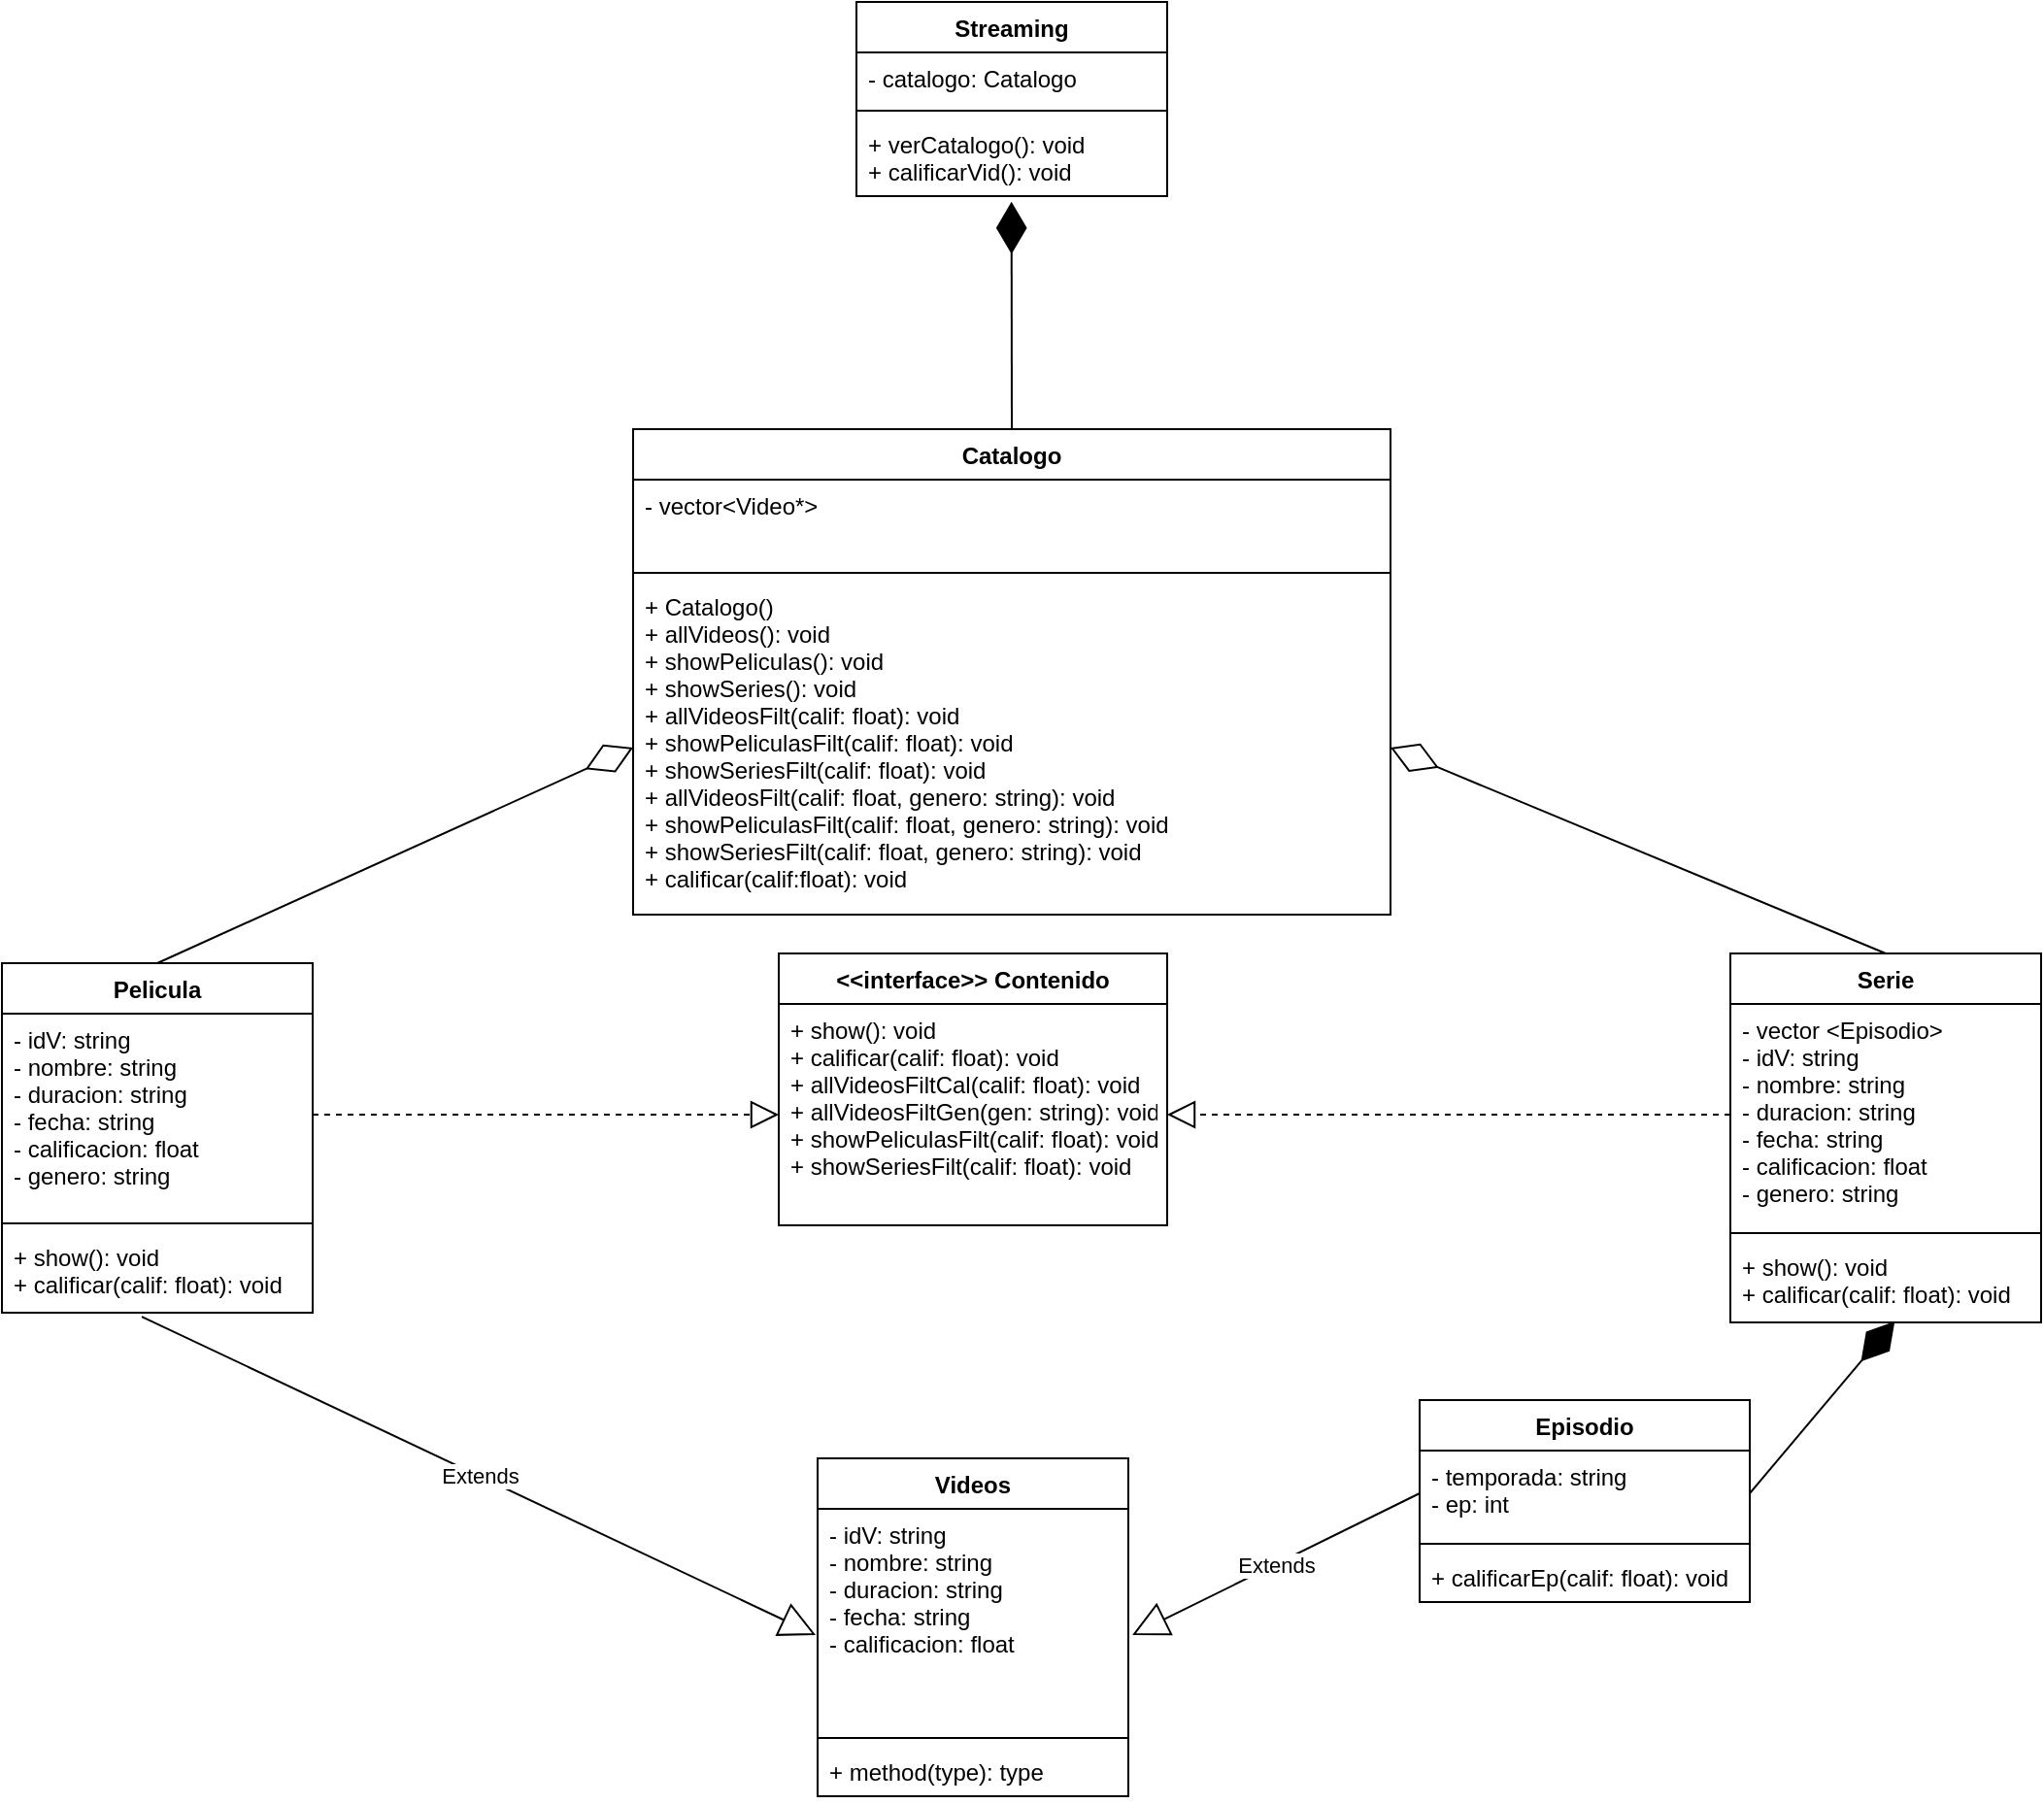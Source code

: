 <mxfile>
    <diagram id="g5spBLx_vvhdmmsODNRa" name="Page-1">
        <mxGraphModel dx="1365" dy="530" grid="1" gridSize="10" guides="1" tooltips="1" connect="1" arrows="1" fold="1" page="1" pageScale="1" pageWidth="850" pageHeight="1100" math="0" shadow="0">
            <root>
                <mxCell id="0"/>
                <mxCell id="1" parent="0"/>
                <mxCell id="24" value="" style="endArrow=diamondThin;endFill=1;endSize=24;html=1;entryX=0.529;entryY=0.988;entryDx=0;entryDy=0;entryPerimeter=0;exitX=1;exitY=0.5;exitDx=0;exitDy=0;" parent="1" source="55" target="53" edge="1">
                    <mxGeometry width="160" relative="1" as="geometry">
                        <mxPoint x="590" y="720" as="sourcePoint"/>
                        <mxPoint x="430" y="690" as="targetPoint"/>
                    </mxGeometry>
                </mxCell>
                <mxCell id="27" value="Catalogo" style="swimlane;fontStyle=1;align=center;verticalAlign=top;childLayout=stackLayout;horizontal=1;startSize=26;horizontalStack=0;resizeParent=1;resizeParentMax=0;resizeLast=0;collapsible=1;marginBottom=0;" parent="1" vertex="1">
                    <mxGeometry x="215" y="250" width="390" height="250" as="geometry"/>
                </mxCell>
                <mxCell id="28" value="- vector&lt;Video*&gt;" style="text;strokeColor=none;fillColor=none;align=left;verticalAlign=top;spacingLeft=4;spacingRight=4;overflow=hidden;rotatable=0;points=[[0,0.5],[1,0.5]];portConstraint=eastwest;" parent="27" vertex="1">
                    <mxGeometry y="26" width="390" height="44" as="geometry"/>
                </mxCell>
                <mxCell id="29" value="" style="line;strokeWidth=1;fillColor=none;align=left;verticalAlign=middle;spacingTop=-1;spacingLeft=3;spacingRight=3;rotatable=0;labelPosition=right;points=[];portConstraint=eastwest;strokeColor=inherit;" parent="27" vertex="1">
                    <mxGeometry y="70" width="390" height="8" as="geometry"/>
                </mxCell>
                <mxCell id="30" value="+ Catalogo()&#10;+ allVideos(): void&#10;+ showPeliculas(): void&#10;+ showSeries(): void&#10;+ allVideosFilt(calif: float): void&#10;+ showPeliculasFilt(calif: float): void&#10;+ showSeriesFilt(calif: float): void&#10;+ allVideosFilt(calif: float, genero: string): void&#10;+ showPeliculasFilt(calif: float, genero: string): void&#10;+ showSeriesFilt(calif: float, genero: string): void&#10;+ calificar(calif:float): void" style="text;strokeColor=none;fillColor=none;align=left;verticalAlign=top;spacingLeft=4;spacingRight=4;overflow=hidden;rotatable=0;points=[[0,0.5],[1,0.5]];portConstraint=eastwest;" parent="27" vertex="1">
                    <mxGeometry y="78" width="390" height="172" as="geometry"/>
                </mxCell>
                <mxCell id="31" value="&lt;&lt;interface&gt;&gt; Contenido" style="swimlane;fontStyle=1;align=center;verticalAlign=top;childLayout=stackLayout;horizontal=1;startSize=26;horizontalStack=0;resizeParent=1;resizeParentMax=0;resizeLast=0;collapsible=1;marginBottom=0;" parent="1" vertex="1">
                    <mxGeometry x="290" y="520" width="200" height="140" as="geometry"/>
                </mxCell>
                <mxCell id="34" value="+ show(): void&#10;+ calificar(calif: float): void&#10;+ allVideosFiltCal(calif: float): void&#10;+ allVideosFiltGen(gen: string): void&#10;+ showPeliculasFilt(calif: float): void&#10;+ showSeriesFilt(calif: float): void&#10;" style="text;strokeColor=none;fillColor=none;align=left;verticalAlign=top;spacingLeft=4;spacingRight=4;overflow=hidden;rotatable=0;points=[[0,0.5],[1,0.5]];portConstraint=eastwest;" parent="31" vertex="1">
                    <mxGeometry y="26" width="200" height="114" as="geometry"/>
                </mxCell>
                <mxCell id="38" value="" style="endArrow=diamondThin;endFill=1;endSize=24;html=1;entryX=0.499;entryY=1.072;entryDx=0;entryDy=0;entryPerimeter=0;exitX=0.5;exitY=0;exitDx=0;exitDy=0;" parent="1" source="27" target="43" edge="1">
                    <mxGeometry width="160" relative="1" as="geometry">
                        <mxPoint x="410" y="230" as="sourcePoint"/>
                        <mxPoint x="410" y="150" as="targetPoint"/>
                    </mxGeometry>
                </mxCell>
                <mxCell id="40" value="Streaming" style="swimlane;fontStyle=1;align=center;verticalAlign=top;childLayout=stackLayout;horizontal=1;startSize=26;horizontalStack=0;resizeParent=1;resizeParentMax=0;resizeLast=0;collapsible=1;marginBottom=0;" parent="1" vertex="1">
                    <mxGeometry x="330" y="30" width="160" height="100" as="geometry"/>
                </mxCell>
                <mxCell id="41" value="- catalogo: Catalogo" style="text;strokeColor=none;fillColor=none;align=left;verticalAlign=top;spacingLeft=4;spacingRight=4;overflow=hidden;rotatable=0;points=[[0,0.5],[1,0.5]];portConstraint=eastwest;" parent="40" vertex="1">
                    <mxGeometry y="26" width="160" height="26" as="geometry"/>
                </mxCell>
                <mxCell id="42" value="" style="line;strokeWidth=1;fillColor=none;align=left;verticalAlign=middle;spacingTop=-1;spacingLeft=3;spacingRight=3;rotatable=0;labelPosition=right;points=[];portConstraint=eastwest;strokeColor=inherit;" parent="40" vertex="1">
                    <mxGeometry y="52" width="160" height="8" as="geometry"/>
                </mxCell>
                <mxCell id="43" value="+ verCatalogo(): void&#10;+ calificarVid(): void" style="text;strokeColor=none;fillColor=none;align=left;verticalAlign=top;spacingLeft=4;spacingRight=4;overflow=hidden;rotatable=0;points=[[0,0.5],[1,0.5]];portConstraint=eastwest;" parent="40" vertex="1">
                    <mxGeometry y="60" width="160" height="40" as="geometry"/>
                </mxCell>
                <mxCell id="44" value="Pelicula" style="swimlane;fontStyle=1;align=center;verticalAlign=top;childLayout=stackLayout;horizontal=1;startSize=26;horizontalStack=0;resizeParent=1;resizeParentMax=0;resizeLast=0;collapsible=1;marginBottom=0;" parent="1" vertex="1">
                    <mxGeometry x="-110" y="525" width="160" height="180" as="geometry"/>
                </mxCell>
                <mxCell id="45" value="- idV: string&#10;- nombre: string&#10;- duracion: string&#10;- fecha: string&#10;- calificacion: float&#10;- genero: string" style="text;strokeColor=none;fillColor=none;align=left;verticalAlign=top;spacingLeft=4;spacingRight=4;overflow=hidden;rotatable=0;points=[[0,0.5],[1,0.5]];portConstraint=eastwest;" parent="44" vertex="1">
                    <mxGeometry y="26" width="160" height="104" as="geometry"/>
                </mxCell>
                <mxCell id="46" value="" style="line;strokeWidth=1;fillColor=none;align=left;verticalAlign=middle;spacingTop=-1;spacingLeft=3;spacingRight=3;rotatable=0;labelPosition=right;points=[];portConstraint=eastwest;strokeColor=inherit;" parent="44" vertex="1">
                    <mxGeometry y="130" width="160" height="8" as="geometry"/>
                </mxCell>
                <mxCell id="47" value="+ show(): void&#10;+ calificar(calif: float): void" style="text;strokeColor=none;fillColor=none;align=left;verticalAlign=top;spacingLeft=4;spacingRight=4;overflow=hidden;rotatable=0;points=[[0,0.5],[1,0.5]];portConstraint=eastwest;" parent="44" vertex="1">
                    <mxGeometry y="138" width="160" height="42" as="geometry"/>
                </mxCell>
                <mxCell id="50" value="Serie" style="swimlane;fontStyle=1;align=center;verticalAlign=top;childLayout=stackLayout;horizontal=1;startSize=26;horizontalStack=0;resizeParent=1;resizeParentMax=0;resizeLast=0;collapsible=1;marginBottom=0;" parent="1" vertex="1">
                    <mxGeometry x="780" y="520" width="160" height="190" as="geometry"/>
                </mxCell>
                <mxCell id="51" value="- vector &lt;Episodio&gt;&#10;- idV: string&#10;- nombre: string&#10;- duracion: string&#10;- fecha: string&#10;- calificacion: float&#10;- genero: string" style="text;strokeColor=none;fillColor=none;align=left;verticalAlign=top;spacingLeft=4;spacingRight=4;overflow=hidden;rotatable=0;points=[[0,0.5],[1,0.5]];portConstraint=eastwest;" parent="50" vertex="1">
                    <mxGeometry y="26" width="160" height="114" as="geometry"/>
                </mxCell>
                <mxCell id="52" value="" style="line;strokeWidth=1;fillColor=none;align=left;verticalAlign=middle;spacingTop=-1;spacingLeft=3;spacingRight=3;rotatable=0;labelPosition=right;points=[];portConstraint=eastwest;strokeColor=inherit;" parent="50" vertex="1">
                    <mxGeometry y="140" width="160" height="8" as="geometry"/>
                </mxCell>
                <mxCell id="53" value="+ show(): void&#10;+ calificar(calif: float): void" style="text;strokeColor=none;fillColor=none;align=left;verticalAlign=top;spacingLeft=4;spacingRight=4;overflow=hidden;rotatable=0;points=[[0,0.5],[1,0.5]];portConstraint=eastwest;" parent="50" vertex="1">
                    <mxGeometry y="148" width="160" height="42" as="geometry"/>
                </mxCell>
                <mxCell id="54" value="Episodio" style="swimlane;fontStyle=1;align=center;verticalAlign=top;childLayout=stackLayout;horizontal=1;startSize=26;horizontalStack=0;resizeParent=1;resizeParentMax=0;resizeLast=0;collapsible=1;marginBottom=0;" parent="1" vertex="1">
                    <mxGeometry x="620" y="750" width="170" height="104" as="geometry"/>
                </mxCell>
                <mxCell id="55" value="- temporada: string&#10;- ep: int" style="text;strokeColor=none;fillColor=none;align=left;verticalAlign=top;spacingLeft=4;spacingRight=4;overflow=hidden;rotatable=0;points=[[0,0.5],[1,0.5]];portConstraint=eastwest;" parent="54" vertex="1">
                    <mxGeometry y="26" width="170" height="44" as="geometry"/>
                </mxCell>
                <mxCell id="56" value="" style="line;strokeWidth=1;fillColor=none;align=left;verticalAlign=middle;spacingTop=-1;spacingLeft=3;spacingRight=3;rotatable=0;labelPosition=right;points=[];portConstraint=eastwest;strokeColor=inherit;" parent="54" vertex="1">
                    <mxGeometry y="70" width="170" height="8" as="geometry"/>
                </mxCell>
                <mxCell id="57" value="+ calificarEp(calif: float): void" style="text;strokeColor=none;fillColor=none;align=left;verticalAlign=top;spacingLeft=4;spacingRight=4;overflow=hidden;rotatable=0;points=[[0,0.5],[1,0.5]];portConstraint=eastwest;" parent="54" vertex="1">
                    <mxGeometry y="78" width="170" height="26" as="geometry"/>
                </mxCell>
                <mxCell id="58" value="Videos" style="swimlane;fontStyle=1;align=center;verticalAlign=top;childLayout=stackLayout;horizontal=1;startSize=26;horizontalStack=0;resizeParent=1;resizeParentMax=0;resizeLast=0;collapsible=1;marginBottom=0;" parent="1" vertex="1">
                    <mxGeometry x="310" y="780" width="160" height="174" as="geometry"/>
                </mxCell>
                <mxCell id="59" value="- idV: string&#10;- nombre: string&#10;- duracion: string&#10;- fecha: string&#10;- calificacion: float" style="text;strokeColor=none;fillColor=none;align=left;verticalAlign=top;spacingLeft=4;spacingRight=4;overflow=hidden;rotatable=0;points=[[0,0.5],[1,0.5]];portConstraint=eastwest;" parent="58" vertex="1">
                    <mxGeometry y="26" width="160" height="114" as="geometry"/>
                </mxCell>
                <mxCell id="60" value="" style="line;strokeWidth=1;fillColor=none;align=left;verticalAlign=middle;spacingTop=-1;spacingLeft=3;spacingRight=3;rotatable=0;labelPosition=right;points=[];portConstraint=eastwest;strokeColor=inherit;" parent="58" vertex="1">
                    <mxGeometry y="140" width="160" height="8" as="geometry"/>
                </mxCell>
                <mxCell id="61" value="+ method(type): type" style="text;strokeColor=none;fillColor=none;align=left;verticalAlign=top;spacingLeft=4;spacingRight=4;overflow=hidden;rotatable=0;points=[[0,0.5],[1,0.5]];portConstraint=eastwest;" parent="58" vertex="1">
                    <mxGeometry y="148" width="160" height="26" as="geometry"/>
                </mxCell>
                <mxCell id="62" value="Extends" style="endArrow=block;endSize=16;endFill=0;html=1;entryX=1.013;entryY=0.57;entryDx=0;entryDy=0;entryPerimeter=0;exitX=0;exitY=0.5;exitDx=0;exitDy=0;" parent="1" source="55" target="59" edge="1">
                    <mxGeometry width="160" relative="1" as="geometry">
                        <mxPoint x="500" y="800" as="sourcePoint"/>
                        <mxPoint x="660" y="800" as="targetPoint"/>
                    </mxGeometry>
                </mxCell>
                <mxCell id="63" value="Extends" style="endArrow=block;endSize=16;endFill=0;html=1;exitX=0.45;exitY=1.048;exitDx=0;exitDy=0;exitPerimeter=0;entryX=-0.006;entryY=0.57;entryDx=0;entryDy=0;entryPerimeter=0;" parent="1" source="47" target="59" edge="1">
                    <mxGeometry width="160" relative="1" as="geometry">
                        <mxPoint x="500" y="800" as="sourcePoint"/>
                        <mxPoint x="660" y="800" as="targetPoint"/>
                    </mxGeometry>
                </mxCell>
                <mxCell id="64" value="" style="endArrow=diamondThin;endFill=0;endSize=24;html=1;exitX=0.5;exitY=0;exitDx=0;exitDy=0;entryX=0;entryY=0.5;entryDx=0;entryDy=0;" parent="1" source="44" target="30" edge="1">
                    <mxGeometry width="160" relative="1" as="geometry">
                        <mxPoint x="330" y="520" as="sourcePoint"/>
                        <mxPoint x="490" y="520" as="targetPoint"/>
                    </mxGeometry>
                </mxCell>
                <mxCell id="65" value="" style="endArrow=diamondThin;endFill=0;endSize=24;html=1;exitX=0.5;exitY=0;exitDx=0;exitDy=0;entryX=1;entryY=0.5;entryDx=0;entryDy=0;" parent="1" source="50" target="30" edge="1">
                    <mxGeometry width="160" relative="1" as="geometry">
                        <mxPoint x="500" y="520" as="sourcePoint"/>
                        <mxPoint x="660" y="520" as="targetPoint"/>
                    </mxGeometry>
                </mxCell>
                <mxCell id="66" value="" style="endArrow=block;dashed=1;endFill=0;endSize=12;html=1;exitX=1;exitY=0.5;exitDx=0;exitDy=0;entryX=0;entryY=0.5;entryDx=0;entryDy=0;" parent="1" source="45" target="34" edge="1">
                    <mxGeometry width="160" relative="1" as="geometry">
                        <mxPoint x="390" y="610" as="sourcePoint"/>
                        <mxPoint x="550" y="610" as="targetPoint"/>
                    </mxGeometry>
                </mxCell>
                <mxCell id="67" value="" style="endArrow=block;dashed=1;endFill=0;endSize=12;html=1;exitX=0;exitY=0.5;exitDx=0;exitDy=0;entryX=1;entryY=0.5;entryDx=0;entryDy=0;" parent="1" source="51" target="34" edge="1">
                    <mxGeometry width="160" relative="1" as="geometry">
                        <mxPoint x="390" y="610" as="sourcePoint"/>
                        <mxPoint x="550" y="610" as="targetPoint"/>
                    </mxGeometry>
                </mxCell>
            </root>
        </mxGraphModel>
    </diagram>
</mxfile>